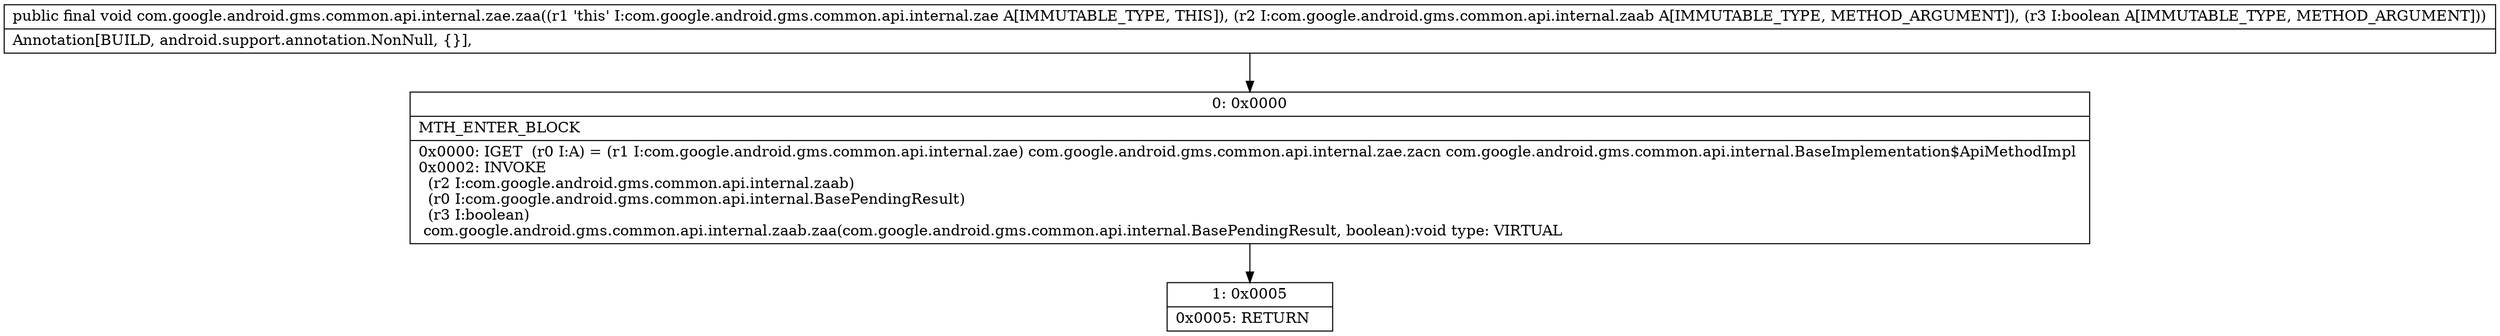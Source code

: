 digraph "CFG forcom.google.android.gms.common.api.internal.zae.zaa(Lcom\/google\/android\/gms\/common\/api\/internal\/zaab;Z)V" {
Node_0 [shape=record,label="{0\:\ 0x0000|MTH_ENTER_BLOCK\l|0x0000: IGET  (r0 I:A) = (r1 I:com.google.android.gms.common.api.internal.zae) com.google.android.gms.common.api.internal.zae.zacn com.google.android.gms.common.api.internal.BaseImplementation$ApiMethodImpl \l0x0002: INVOKE  \l  (r2 I:com.google.android.gms.common.api.internal.zaab)\l  (r0 I:com.google.android.gms.common.api.internal.BasePendingResult)\l  (r3 I:boolean)\l com.google.android.gms.common.api.internal.zaab.zaa(com.google.android.gms.common.api.internal.BasePendingResult, boolean):void type: VIRTUAL \l}"];
Node_1 [shape=record,label="{1\:\ 0x0005|0x0005: RETURN   \l}"];
MethodNode[shape=record,label="{public final void com.google.android.gms.common.api.internal.zae.zaa((r1 'this' I:com.google.android.gms.common.api.internal.zae A[IMMUTABLE_TYPE, THIS]), (r2 I:com.google.android.gms.common.api.internal.zaab A[IMMUTABLE_TYPE, METHOD_ARGUMENT]), (r3 I:boolean A[IMMUTABLE_TYPE, METHOD_ARGUMENT]))  | Annotation[BUILD, android.support.annotation.NonNull, \{\}], \l}"];
MethodNode -> Node_0;
Node_0 -> Node_1;
}

